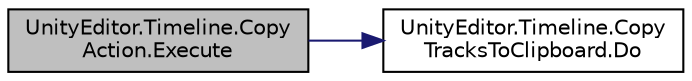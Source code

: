 digraph "UnityEditor.Timeline.CopyAction.Execute"
{
 // LATEX_PDF_SIZE
  edge [fontname="Helvetica",fontsize="10",labelfontname="Helvetica",labelfontsize="10"];
  node [fontname="Helvetica",fontsize="10",shape=record];
  rankdir="LR";
  Node1 [label="UnityEditor.Timeline.Copy\lAction.Execute",height=0.2,width=0.4,color="black", fillcolor="grey75", style="filled", fontcolor="black",tooltip=" "];
  Node1 -> Node2 [color="midnightblue",fontsize="10",style="solid",fontname="Helvetica"];
  Node2 [label="UnityEditor.Timeline.Copy\lTracksToClipboard.Do",height=0.2,width=0.4,color="black", fillcolor="white", style="filled",URL="$class_unity_editor_1_1_timeline_1_1_copy_tracks_to_clipboard.html#a486db99159bd4f72715fadbaab13c798",tooltip=" "];
}
